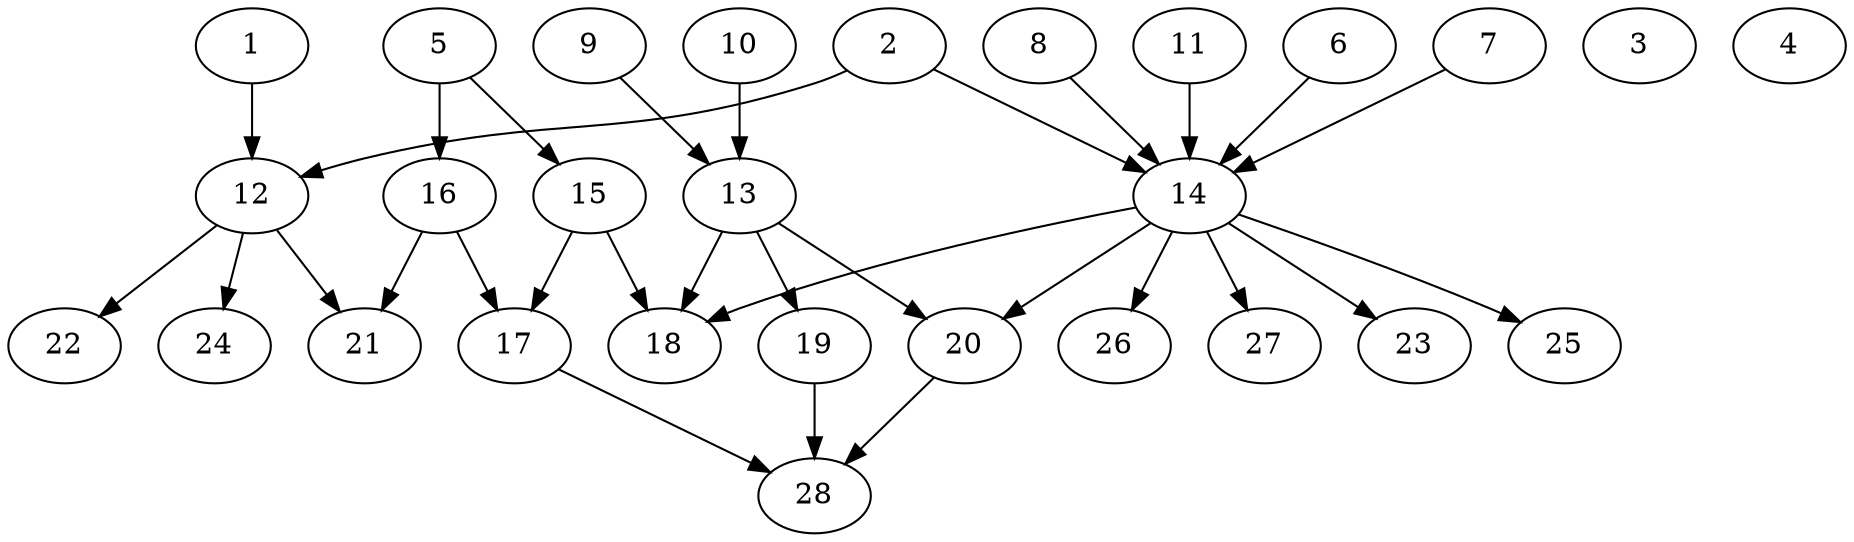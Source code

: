 // DAG (tier=2-normal, mode=data, n=28, ccr=0.404, fat=0.676, density=0.417, regular=0.574, jump=0.162, mindata=2097152, maxdata=16777216)
// DAG automatically generated by daggen at Sun Aug 24 16:33:34 2025
// /home/ermia/Project/Environments/daggen/bin/daggen --dot --ccr 0.404 --fat 0.676 --regular 0.574 --density 0.417 --jump 0.162 --mindata 2097152 --maxdata 16777216 -n 28 
digraph G {
  1 [size="2706912674205138944000", alpha="0.10", expect_size="1353456337102569472000"]
  1 -> 12 [size ="1553839475916800"]
  2 [size="1349688454067282432", alpha="0.08", expect_size="674844227033641216"]
  2 -> 12 [size ="580121366888448"]
  2 -> 14 [size ="580121366888448"]
  3 [size="897251639587940335616", alpha="0.03", expect_size="448625819793970167808"]
  4 [size="3422096813941424128", alpha="0.00", expect_size="1711048406970712064"]
  5 [size="1174423484672861440", alpha="0.02", expect_size="587211742336430720"]
  5 -> 15 [size ="1095353638060032"]
  5 -> 16 [size ="1095353638060032"]
  6 [size="65038386407844864", alpha="0.01", expect_size="32519193203922432"]
  6 -> 14 [size ="1976287266603008"]
  7 [size="34296852063463140", alpha="0.08", expect_size="17148426031731570"]
  7 -> 14 [size ="816695488806912"]
  8 [size="2046173081053032960", alpha="0.09", expect_size="1023086540526516480"]
  8 -> 14 [size ="1041396727283712"]
  9 [size="2340008490640080896000", alpha="0.04", expect_size="1170004245320040448000"]
  9 -> 13 [size ="1410051394764800"]
  10 [size="136907118592285568", alpha="0.13", expect_size="68453559296142784"]
  10 -> 13 [size ="119732984348672"]
  11 [size="1732538239132878503936", alpha="0.12", expect_size="866269119566439251968"]
  11 -> 14 [size ="1154016113328128"]
  12 [size="59431503369122873344", alpha="0.16", expect_size="29715751684561436672"]
  12 -> 21 [size ="121833802170368"]
  12 -> 22 [size ="121833802170368"]
  12 -> 24 [size ="121833802170368"]
  13 [size="901743508360682240", alpha="0.14", expect_size="450871754180341120"]
  13 -> 18 [size ="1493471269486592"]
  13 -> 19 [size ="1493471269486592"]
  13 -> 20 [size ="1493471269486592"]
  14 [size="961004556581834063872", alpha="0.01", expect_size="480502278290917031936"]
  14 -> 18 [size ="779064864407552"]
  14 -> 20 [size ="779064864407552"]
  14 -> 23 [size ="779064864407552"]
  14 -> 25 [size ="779064864407552"]
  14 -> 26 [size ="779064864407552"]
  14 -> 27 [size ="779064864407552"]
  15 [size="61547603842825832", alpha="0.09", expect_size="30773801921412916"]
  15 -> 17 [size ="1573998173356032"]
  15 -> 18 [size ="1573998173356032"]
  16 [size="88626815363172007936", alpha="0.18", expect_size="44313407681586003968"]
  16 -> 17 [size ="159025492656128"]
  16 -> 21 [size ="159025492656128"]
  17 [size="84336566820254688", alpha="0.19", expect_size="42168283410127344"]
  17 -> 28 [size ="1579288339939328"]
  18 [size="6336037282963324", alpha="0.16", expect_size="3168018641481662"]
  19 [size="487846259827923072", alpha="0.09", expect_size="243923129913961536"]
  19 -> 28 [size ="369070977318912"]
  20 [size="827969491046943744", alpha="0.14", expect_size="413984745523471872"]
  20 -> 28 [size ="1875627393155072"]
  21 [size="1549491845041904", alpha="0.13", expect_size="774745922520952"]
  22 [size="314201226400870957056", alpha="0.03", expect_size="157100613200435478528"]
  23 [size="1145190597248272640", alpha="0.18", expect_size="572595298624136320"]
  24 [size="1637788045591249152", alpha="0.09", expect_size="818894022795624576"]
  25 [size="847501676219865216", alpha="0.08", expect_size="423750838109932608"]
  26 [size="3206626763262236672", alpha="0.20", expect_size="1603313381631118336"]
  27 [size="733617224934004864", alpha="0.04", expect_size="366808612467002432"]
  28 [size="1575772601829090656256", alpha="0.15", expect_size="787886300914545328128"]
}
